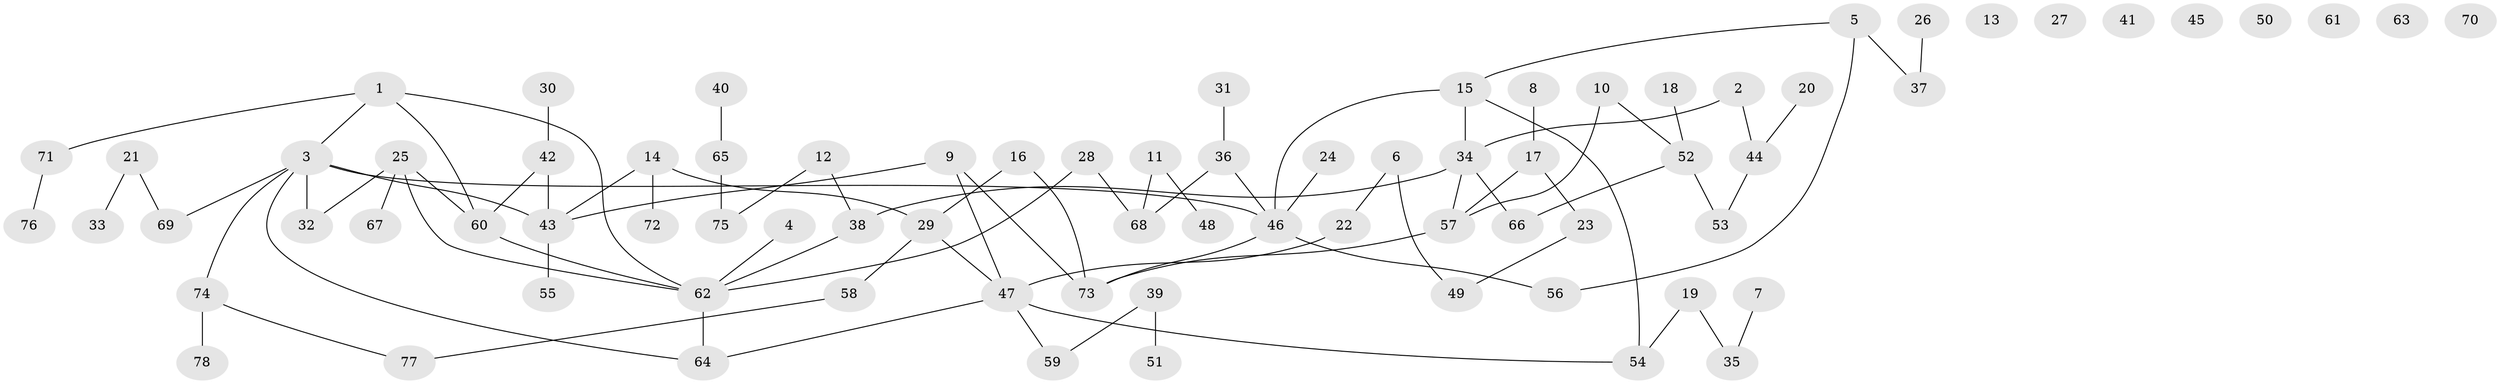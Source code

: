 // Generated by graph-tools (version 1.1) at 2025/49/03/09/25 03:49:04]
// undirected, 78 vertices, 87 edges
graph export_dot {
graph [start="1"]
  node [color=gray90,style=filled];
  1;
  2;
  3;
  4;
  5;
  6;
  7;
  8;
  9;
  10;
  11;
  12;
  13;
  14;
  15;
  16;
  17;
  18;
  19;
  20;
  21;
  22;
  23;
  24;
  25;
  26;
  27;
  28;
  29;
  30;
  31;
  32;
  33;
  34;
  35;
  36;
  37;
  38;
  39;
  40;
  41;
  42;
  43;
  44;
  45;
  46;
  47;
  48;
  49;
  50;
  51;
  52;
  53;
  54;
  55;
  56;
  57;
  58;
  59;
  60;
  61;
  62;
  63;
  64;
  65;
  66;
  67;
  68;
  69;
  70;
  71;
  72;
  73;
  74;
  75;
  76;
  77;
  78;
  1 -- 3;
  1 -- 60;
  1 -- 62;
  1 -- 71;
  2 -- 34;
  2 -- 44;
  3 -- 32;
  3 -- 43;
  3 -- 46;
  3 -- 64;
  3 -- 69;
  3 -- 74;
  4 -- 62;
  5 -- 15;
  5 -- 37;
  5 -- 56;
  6 -- 22;
  6 -- 49;
  7 -- 35;
  8 -- 17;
  9 -- 43;
  9 -- 47;
  9 -- 73;
  10 -- 52;
  10 -- 57;
  11 -- 48;
  11 -- 68;
  12 -- 38;
  12 -- 75;
  14 -- 29;
  14 -- 43;
  14 -- 72;
  15 -- 34;
  15 -- 46;
  15 -- 54;
  16 -- 29;
  16 -- 73;
  17 -- 23;
  17 -- 57;
  18 -- 52;
  19 -- 35;
  19 -- 54;
  20 -- 44;
  21 -- 33;
  21 -- 69;
  22 -- 47;
  23 -- 49;
  24 -- 46;
  25 -- 32;
  25 -- 60;
  25 -- 62;
  25 -- 67;
  26 -- 37;
  28 -- 62;
  28 -- 68;
  29 -- 47;
  29 -- 58;
  30 -- 42;
  31 -- 36;
  34 -- 38;
  34 -- 57;
  34 -- 66;
  36 -- 46;
  36 -- 68;
  38 -- 62;
  39 -- 51;
  39 -- 59;
  40 -- 65;
  42 -- 43;
  42 -- 60;
  43 -- 55;
  44 -- 53;
  46 -- 56;
  46 -- 73;
  47 -- 54;
  47 -- 59;
  47 -- 64;
  52 -- 53;
  52 -- 66;
  57 -- 73;
  58 -- 77;
  60 -- 62;
  62 -- 64;
  65 -- 75;
  71 -- 76;
  74 -- 77;
  74 -- 78;
}

